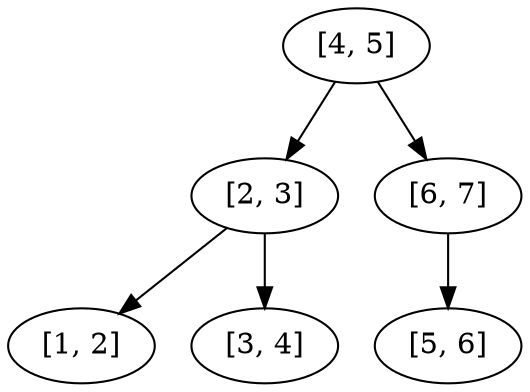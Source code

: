 strict digraph "" {
	graph [epsilon=0.01];
	"[4, 5]" -> "[2, 3]";
	"[4, 5]" -> "[6, 7]";
	"[2, 3]" -> "[1, 2]";
	"[2, 3]" -> "[3, 4]";
	"[6, 7]" -> "[5, 6]";
}
